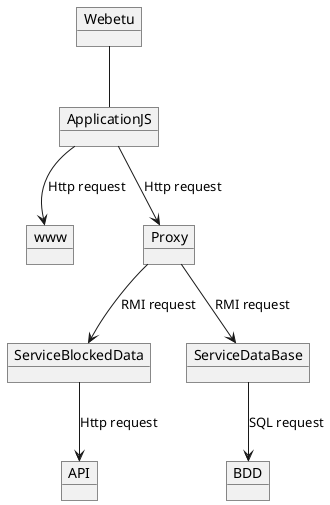 @startuml
'https://plantuml.com/class-diagram

object Webetu
object ApplicationJS
object www
object Proxy
object API
object ServiceBlockedData
object ServiceDataBase
object BDD

Webetu -- ApplicationJS
ApplicationJS --> www : Http request
ApplicationJS --> Proxy : Http request
Proxy --> ServiceBlockedData : RMI request
ServiceBlockedData --> API : Http request
Proxy --> ServiceDataBase : RMI request
ServiceDataBase --> BDD : SQL request

@enduml